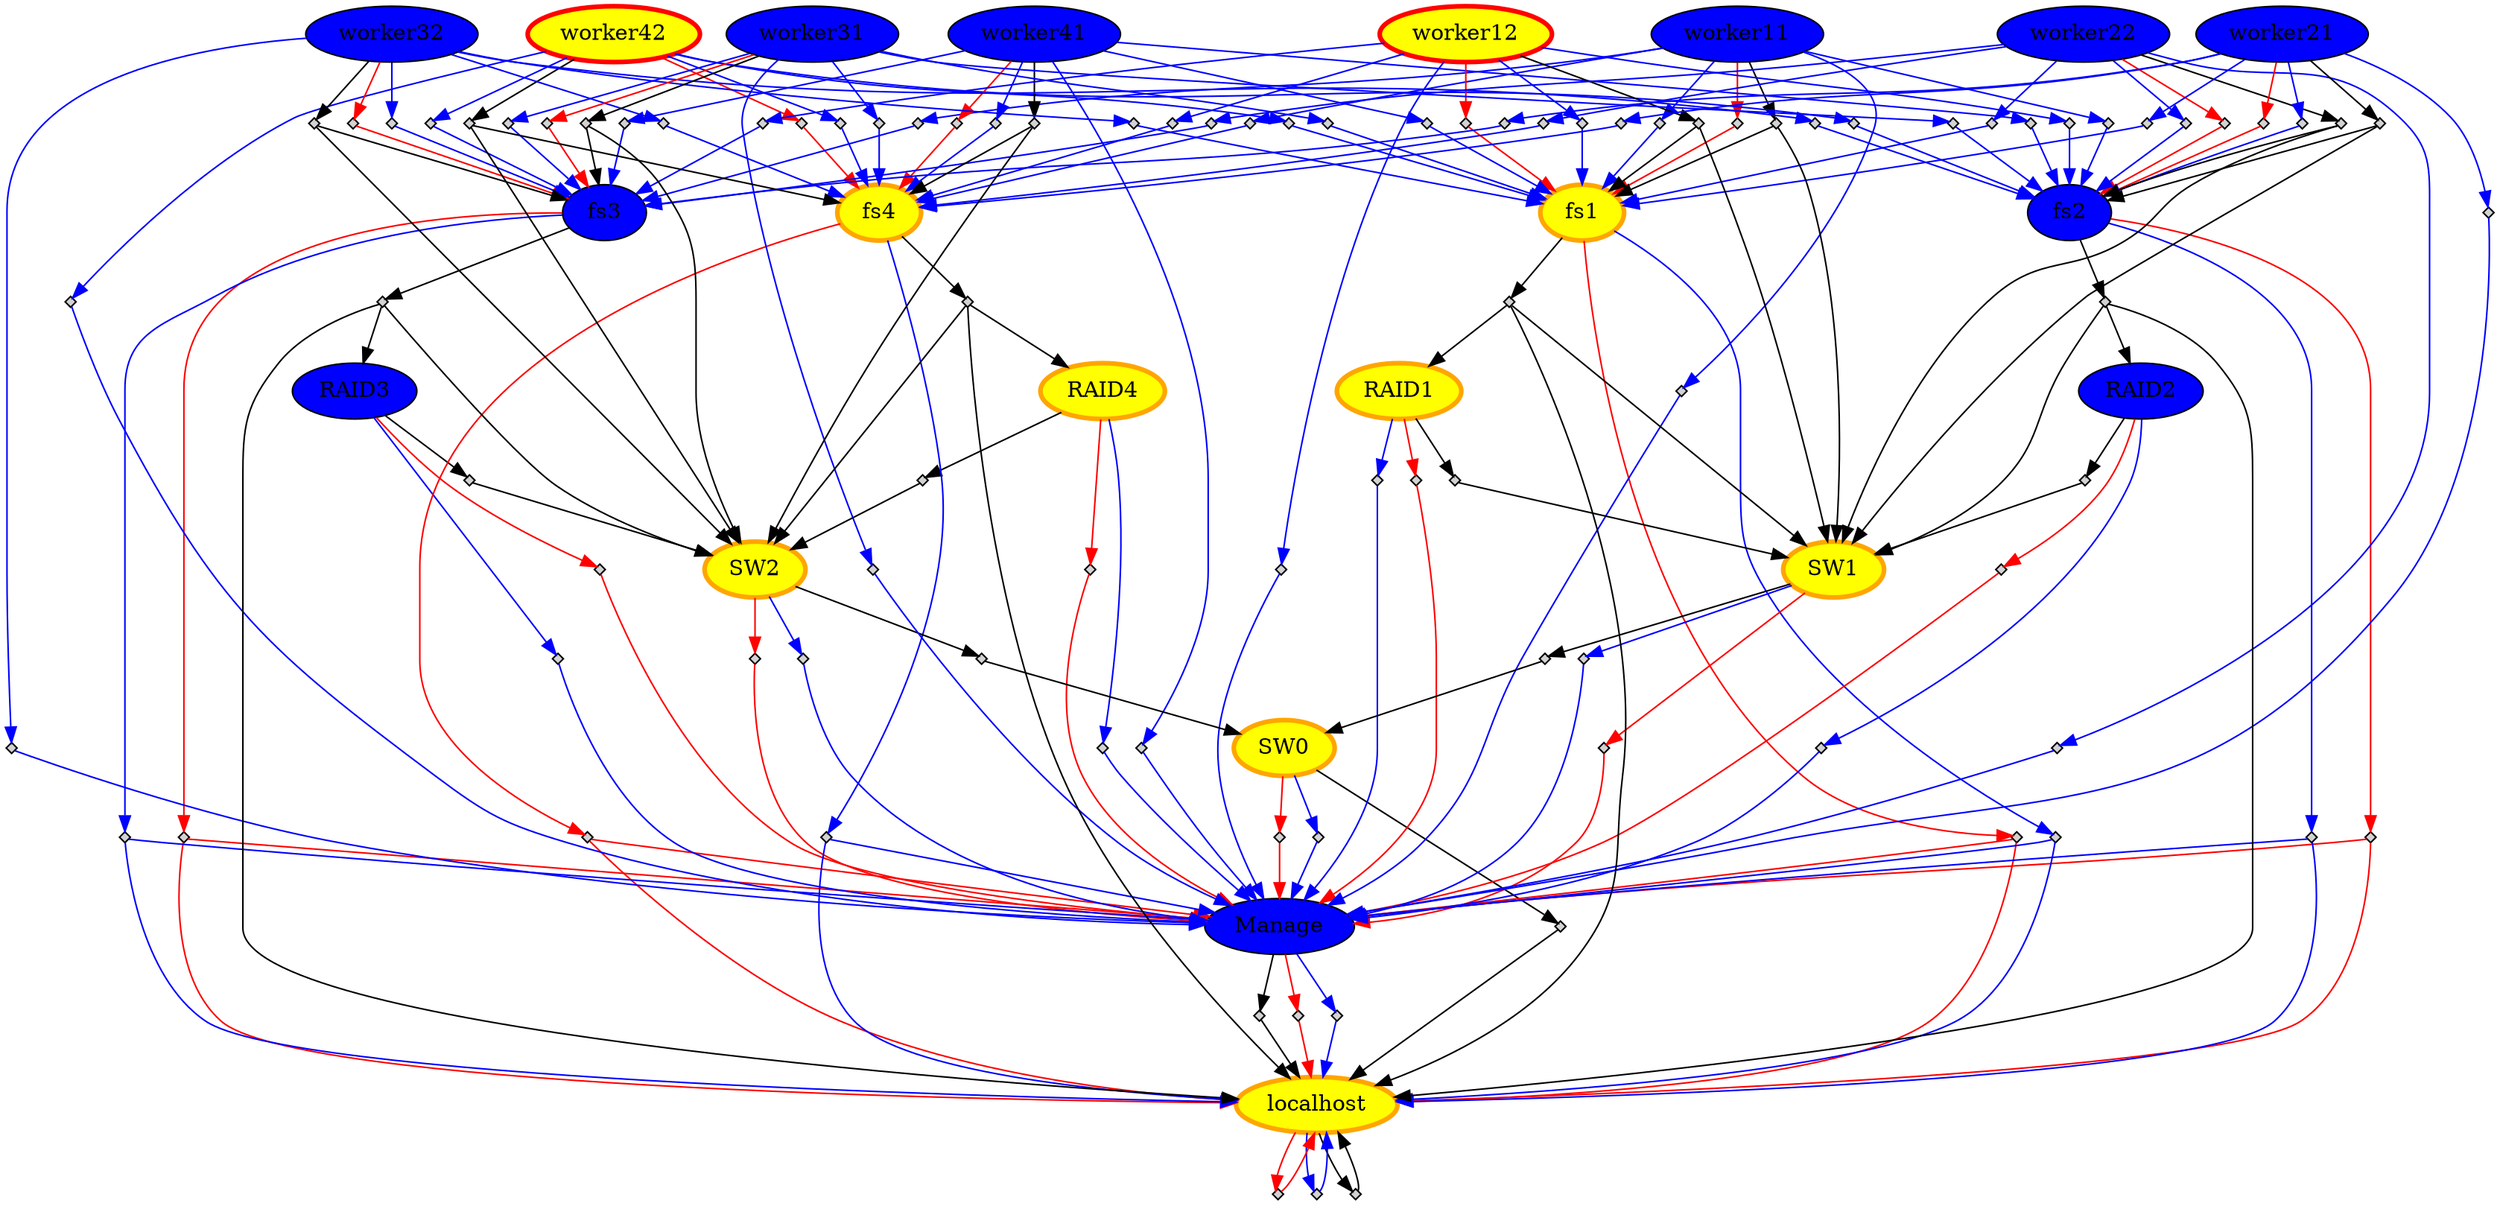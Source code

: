 digraph CN { 
"worker11" [style="filled"	 color=black, fillcolor= blue] ;
"fs1" [style="filled"	 color=orange, penwidth=3, fillcolor= yellow] ;
"worker42" [style="filled"	 color=red, penwidth=3, fillcolor= yellow] ;
"worker41" [style="filled"	 color=black, fillcolor= blue] ;
"Manage" [style="filled"	 color=black, fillcolor= blue] ;
"worker12" [style="filled"	 color=red, penwidth=3, fillcolor= yellow] ;
"worker32" [style="filled"	 color=black, fillcolor= blue] ;
"RAID4" [style="filled"	 color=orange, penwidth=3, fillcolor= yellow] ;
"fs2" [style="filled"	 color=black, fillcolor= blue] ;
"fs3" [style="filled"	 color=black, fillcolor= blue] ;
"RAID1" [style="filled"	 color=orange, penwidth=3, fillcolor= yellow] ;
"worker22" [style="filled"	 color=black, fillcolor= blue] ;
"RAID3" [style="filled"	 color=black, fillcolor= blue] ;
"RAID2" [style="filled"	 color=black, fillcolor= blue] ;
"SW1" [style="filled"	 color=orange, penwidth=3, fillcolor= yellow] ;
"fs4" [style="filled"	 color=orange, penwidth=3, fillcolor= yellow] ;
"localhost" [style="filled"	 color=orange, penwidth=3, fillcolor= yellow] ;
"SW2" [style="filled"	 color=orange, penwidth=3, fillcolor= yellow] ;
"SW0" [style="filled"	 color=orange, penwidth=3, fillcolor= yellow] ;
"worker31" [style="filled"	 color=black, fillcolor= blue] ;
"worker21" [style="filled"	 color=black, fillcolor= blue] ;
"worker11" -> "OR:ON:worker110" [color=red];
"OR:ON:worker110" [shape=diamond, style=filled, label="", height=.1, width=.1];
   "OR:ON:worker110" -> "fs1" [color=red];
"fs1" -> "OR:ON:fs10" [color=red];
"OR:ON:fs10" [shape=diamond, style=filled, label="", height=.1, width=.1];
   "OR:ON:fs10" -> "localhost" [color=red];
"OR:ON:fs10" -> "Manage" [color=red];
"worker42" -> "OR:ON:worker420" [color=red];
"OR:ON:worker420" [shape=diamond, style=filled, label="", height=.1, width=.1];
   "OR:ON:worker420" -> "fs4" [color=red];
"worker41" -> "OR:ON:worker410" [color=red];
"OR:ON:worker410" [shape=diamond, style=filled, label="", height=.1, width=.1];
   "OR:ON:worker410" -> "fs4" [color=red];
"Manage" -> "OR:ON:Manage0" [color=red];
"OR:ON:Manage0" [shape=diamond, style=filled, label="", height=.1, width=.1];
   "OR:ON:Manage0" -> "localhost" [color=red];
"worker12" -> "OR:ON:worker120" [color=red];
"OR:ON:worker120" [shape=diamond, style=filled, label="", height=.1, width=.1];
   "OR:ON:worker120" -> "fs1" [color=red];
"worker32" -> "OR:ON:worker320" [color=red];
"OR:ON:worker320" [shape=diamond, style=filled, label="", height=.1, width=.1];
   "OR:ON:worker320" -> "fs3" [color=red];
"RAID4" -> "OR:ON:RAID40" [color=red];
"OR:ON:RAID40" [shape=diamond, style=filled, label="", height=.1, width=.1];
   "OR:ON:RAID40" -> "Manage" [color=red];
"fs2" -> "OR:ON:fs20" [color=red];
"OR:ON:fs20" [shape=diamond, style=filled, label="", height=.1, width=.1];
   "OR:ON:fs20" -> "localhost" [color=red];
"OR:ON:fs20" -> "Manage" [color=red];
"fs3" -> "OR:ON:fs30" [color=red];
"OR:ON:fs30" [shape=diamond, style=filled, label="", height=.1, width=.1];
   "OR:ON:fs30" -> "localhost" [color=red];
"OR:ON:fs30" -> "Manage" [color=red];
"RAID1" -> "OR:ON:RAID10" [color=red];
"OR:ON:RAID10" [shape=diamond, style=filled, label="", height=.1, width=.1];
   "OR:ON:RAID10" -> "Manage" [color=red];
"worker22" -> "OR:ON:worker220" [color=red];
"OR:ON:worker220" [shape=diamond, style=filled, label="", height=.1, width=.1];
   "OR:ON:worker220" -> "fs2" [color=red];
"RAID3" -> "OR:ON:RAID30" [color=red];
"OR:ON:RAID30" [shape=diamond, style=filled, label="", height=.1, width=.1];
   "OR:ON:RAID30" -> "Manage" [color=red];
"RAID2" -> "OR:ON:RAID20" [color=red];
"OR:ON:RAID20" [shape=diamond, style=filled, label="", height=.1, width=.1];
   "OR:ON:RAID20" -> "Manage" [color=red];
"SW1" -> "OR:ON:SW10" [color=red];
"OR:ON:SW10" [shape=diamond, style=filled, label="", height=.1, width=.1];
   "OR:ON:SW10" -> "Manage" [color=red];
"fs4" -> "OR:ON:fs40" [color=red];
"OR:ON:fs40" [shape=diamond, style=filled, label="", height=.1, width=.1];
   "OR:ON:fs40" -> "localhost" [color=red];
"OR:ON:fs40" -> "Manage" [color=red];
"localhost" -> "OR:ON:localhost0" [color=red];
"OR:ON:localhost0" [shape=diamond, style=filled, label="", height=.1, width=.1];
   "OR:ON:localhost0" -> "localhost" [color=red];
"SW2" -> "OR:ON:SW20" [color=red];
"OR:ON:SW20" [shape=diamond, style=filled, label="", height=.1, width=.1];
   "OR:ON:SW20" -> "Manage" [color=red];
"SW0" -> "OR:ON:SW00" [color=red];
"OR:ON:SW00" [shape=diamond, style=filled, label="", height=.1, width=.1];
   "OR:ON:SW00" -> "Manage" [color=red];
"worker31" -> "OR:ON:worker310" [color=red];
"OR:ON:worker310" [shape=diamond, style=filled, label="", height=.1, width=.1];
   "OR:ON:worker310" -> "fs3" [color=red];
"worker21" -> "OR:ON:worker210" [color=red];
"OR:ON:worker210" [shape=diamond, style=filled, label="", height=.1, width=.1];
   "OR:ON:worker210" -> "fs2" [color=red];
"worker11" -> "OR:OFF:worker110" [color=blue];
"OR:OFF:worker110" [shape=diamond, style=filled, label="", height=.1, width=.1];
   "OR:OFF:worker110" -> "fs1" [color=blue] ;
"worker11" -> "OR:OFF:worker111" [color=blue];
"OR:OFF:worker111" [shape=diamond, style=filled, label="", height=.1, width=.1];
   "OR:OFF:worker111" -> "fs2" [color=blue] ;
"worker11" -> "OR:OFF:worker112" [color=blue];
"OR:OFF:worker112" [shape=diamond, style=filled, label="", height=.1, width=.1];
   "OR:OFF:worker112" -> "fs3" [color=blue] ;
"worker11" -> "OR:OFF:worker113" [color=blue];
"OR:OFF:worker113" [shape=diamond, style=filled, label="", height=.1, width=.1];
   "OR:OFF:worker113" -> "fs4" [color=blue] ;
"worker11" -> "OR:OFF:worker114" [color=blue];
"OR:OFF:worker114" [shape=diamond, style=filled, label="", height=.1, width=.1];
   "OR:OFF:worker114" -> "Manage" [color=blue] ;
"fs1" -> "OR:OFF:fs10" [color=blue];
"OR:OFF:fs10" [shape=diamond, style=filled, label="", height=.1, width=.1];
   "OR:OFF:fs10" -> "localhost" [color=blue] ;
"OR:OFF:fs10" -> "Manage" [color=blue] ;
"worker42" -> "OR:OFF:worker420" [color=blue];
"OR:OFF:worker420" [shape=diamond, style=filled, label="", height=.1, width=.1];
   "OR:OFF:worker420" -> "fs1" [color=blue] ;
"worker42" -> "OR:OFF:worker421" [color=blue];
"OR:OFF:worker421" [shape=diamond, style=filled, label="", height=.1, width=.1];
   "OR:OFF:worker421" -> "fs2" [color=blue] ;
"worker42" -> "OR:OFF:worker422" [color=blue];
"OR:OFF:worker422" [shape=diamond, style=filled, label="", height=.1, width=.1];
   "OR:OFF:worker422" -> "fs3" [color=blue] ;
"worker42" -> "OR:OFF:worker423" [color=blue];
"OR:OFF:worker423" [shape=diamond, style=filled, label="", height=.1, width=.1];
   "OR:OFF:worker423" -> "fs4" [color=blue] ;
"worker42" -> "OR:OFF:worker424" [color=blue];
"OR:OFF:worker424" [shape=diamond, style=filled, label="", height=.1, width=.1];
   "OR:OFF:worker424" -> "Manage" [color=blue] ;
"worker41" -> "OR:OFF:worker410" [color=blue];
"OR:OFF:worker410" [shape=diamond, style=filled, label="", height=.1, width=.1];
   "OR:OFF:worker410" -> "fs1" [color=blue] ;
"worker41" -> "OR:OFF:worker411" [color=blue];
"OR:OFF:worker411" [shape=diamond, style=filled, label="", height=.1, width=.1];
   "OR:OFF:worker411" -> "fs2" [color=blue] ;
"worker41" -> "OR:OFF:worker412" [color=blue];
"OR:OFF:worker412" [shape=diamond, style=filled, label="", height=.1, width=.1];
   "OR:OFF:worker412" -> "fs3" [color=blue] ;
"worker41" -> "OR:OFF:worker413" [color=blue];
"OR:OFF:worker413" [shape=diamond, style=filled, label="", height=.1, width=.1];
   "OR:OFF:worker413" -> "fs4" [color=blue] ;
"worker41" -> "OR:OFF:worker414" [color=blue];
"OR:OFF:worker414" [shape=diamond, style=filled, label="", height=.1, width=.1];
   "OR:OFF:worker414" -> "Manage" [color=blue] ;
"Manage" -> "OR:OFF:Manage0" [color=blue];
"OR:OFF:Manage0" [shape=diamond, style=filled, label="", height=.1, width=.1];
   "OR:OFF:Manage0" -> "localhost" [color=blue] ;
"worker12" -> "OR:OFF:worker120" [color=blue];
"OR:OFF:worker120" [shape=diamond, style=filled, label="", height=.1, width=.1];
   "OR:OFF:worker120" -> "fs1" [color=blue] ;
"worker12" -> "OR:OFF:worker121" [color=blue];
"OR:OFF:worker121" [shape=diamond, style=filled, label="", height=.1, width=.1];
   "OR:OFF:worker121" -> "fs2" [color=blue] ;
"worker12" -> "OR:OFF:worker122" [color=blue];
"OR:OFF:worker122" [shape=diamond, style=filled, label="", height=.1, width=.1];
   "OR:OFF:worker122" -> "fs3" [color=blue] ;
"worker12" -> "OR:OFF:worker123" [color=blue];
"OR:OFF:worker123" [shape=diamond, style=filled, label="", height=.1, width=.1];
   "OR:OFF:worker123" -> "fs4" [color=blue] ;
"worker12" -> "OR:OFF:worker124" [color=blue];
"OR:OFF:worker124" [shape=diamond, style=filled, label="", height=.1, width=.1];
   "OR:OFF:worker124" -> "Manage" [color=blue] ;
"worker32" -> "OR:OFF:worker320" [color=blue];
"OR:OFF:worker320" [shape=diamond, style=filled, label="", height=.1, width=.1];
   "OR:OFF:worker320" -> "fs1" [color=blue] ;
"worker32" -> "OR:OFF:worker321" [color=blue];
"OR:OFF:worker321" [shape=diamond, style=filled, label="", height=.1, width=.1];
   "OR:OFF:worker321" -> "fs2" [color=blue] ;
"worker32" -> "OR:OFF:worker322" [color=blue];
"OR:OFF:worker322" [shape=diamond, style=filled, label="", height=.1, width=.1];
   "OR:OFF:worker322" -> "fs3" [color=blue] ;
"worker32" -> "OR:OFF:worker323" [color=blue];
"OR:OFF:worker323" [shape=diamond, style=filled, label="", height=.1, width=.1];
   "OR:OFF:worker323" -> "fs4" [color=blue] ;
"worker32" -> "OR:OFF:worker324" [color=blue];
"OR:OFF:worker324" [shape=diamond, style=filled, label="", height=.1, width=.1];
   "OR:OFF:worker324" -> "Manage" [color=blue] ;
"RAID4" -> "OR:OFF:RAID40" [color=blue];
"OR:OFF:RAID40" [shape=diamond, style=filled, label="", height=.1, width=.1];
   "OR:OFF:RAID40" -> "Manage" [color=blue] ;
"fs2" -> "OR:OFF:fs20" [color=blue];
"OR:OFF:fs20" [shape=diamond, style=filled, label="", height=.1, width=.1];
   "OR:OFF:fs20" -> "localhost" [color=blue] ;
"OR:OFF:fs20" -> "Manage" [color=blue] ;
"fs3" -> "OR:OFF:fs30" [color=blue];
"OR:OFF:fs30" [shape=diamond, style=filled, label="", height=.1, width=.1];
   "OR:OFF:fs30" -> "localhost" [color=blue] ;
"OR:OFF:fs30" -> "Manage" [color=blue] ;
"RAID1" -> "OR:OFF:RAID10" [color=blue];
"OR:OFF:RAID10" [shape=diamond, style=filled, label="", height=.1, width=.1];
   "OR:OFF:RAID10" -> "Manage" [color=blue] ;
"worker22" -> "OR:OFF:worker220" [color=blue];
"OR:OFF:worker220" [shape=diamond, style=filled, label="", height=.1, width=.1];
   "OR:OFF:worker220" -> "fs1" [color=blue] ;
"worker22" -> "OR:OFF:worker221" [color=blue];
"OR:OFF:worker221" [shape=diamond, style=filled, label="", height=.1, width=.1];
   "OR:OFF:worker221" -> "fs2" [color=blue] ;
"worker22" -> "OR:OFF:worker222" [color=blue];
"OR:OFF:worker222" [shape=diamond, style=filled, label="", height=.1, width=.1];
   "OR:OFF:worker222" -> "fs3" [color=blue] ;
"worker22" -> "OR:OFF:worker223" [color=blue];
"OR:OFF:worker223" [shape=diamond, style=filled, label="", height=.1, width=.1];
   "OR:OFF:worker223" -> "fs4" [color=blue] ;
"worker22" -> "OR:OFF:worker224" [color=blue];
"OR:OFF:worker224" [shape=diamond, style=filled, label="", height=.1, width=.1];
   "OR:OFF:worker224" -> "Manage" [color=blue] ;
"RAID3" -> "OR:OFF:RAID30" [color=blue];
"OR:OFF:RAID30" [shape=diamond, style=filled, label="", height=.1, width=.1];
   "OR:OFF:RAID30" -> "Manage" [color=blue] ;
"RAID2" -> "OR:OFF:RAID20" [color=blue];
"OR:OFF:RAID20" [shape=diamond, style=filled, label="", height=.1, width=.1];
   "OR:OFF:RAID20" -> "Manage" [color=blue] ;
"SW1" -> "OR:OFF:SW10" [color=blue];
"OR:OFF:SW10" [shape=diamond, style=filled, label="", height=.1, width=.1];
   "OR:OFF:SW10" -> "Manage" [color=blue] ;
"fs4" -> "OR:OFF:fs40" [color=blue];
"OR:OFF:fs40" [shape=diamond, style=filled, label="", height=.1, width=.1];
   "OR:OFF:fs40" -> "localhost" [color=blue] ;
"OR:OFF:fs40" -> "Manage" [color=blue] ;
"localhost" -> "OR:OFF:localhost0" [color=blue];
"OR:OFF:localhost0" [shape=diamond, style=filled, label="", height=.1, width=.1];
   "OR:OFF:localhost0" -> "localhost" [color=blue] ;
"SW2" -> "OR:OFF:SW20" [color=blue];
"OR:OFF:SW20" [shape=diamond, style=filled, label="", height=.1, width=.1];
   "OR:OFF:SW20" -> "Manage" [color=blue] ;
"SW0" -> "OR:OFF:SW00" [color=blue];
"OR:OFF:SW00" [shape=diamond, style=filled, label="", height=.1, width=.1];
   "OR:OFF:SW00" -> "Manage" [color=blue] ;
"worker31" -> "OR:OFF:worker310" [color=blue];
"OR:OFF:worker310" [shape=diamond, style=filled, label="", height=.1, width=.1];
   "OR:OFF:worker310" -> "fs1" [color=blue] ;
"worker31" -> "OR:OFF:worker311" [color=blue];
"OR:OFF:worker311" [shape=diamond, style=filled, label="", height=.1, width=.1];
   "OR:OFF:worker311" -> "fs2" [color=blue] ;
"worker31" -> "OR:OFF:worker312" [color=blue];
"OR:OFF:worker312" [shape=diamond, style=filled, label="", height=.1, width=.1];
   "OR:OFF:worker312" -> "fs3" [color=blue] ;
"worker31" -> "OR:OFF:worker313" [color=blue];
"OR:OFF:worker313" [shape=diamond, style=filled, label="", height=.1, width=.1];
   "OR:OFF:worker313" -> "fs4" [color=blue] ;
"worker31" -> "OR:OFF:worker314" [color=blue];
"OR:OFF:worker314" [shape=diamond, style=filled, label="", height=.1, width=.1];
   "OR:OFF:worker314" -> "Manage" [color=blue] ;
"worker21" -> "OR:OFF:worker210" [color=blue];
"OR:OFF:worker210" [shape=diamond, style=filled, label="", height=.1, width=.1];
   "OR:OFF:worker210" -> "fs1" [color=blue] ;
"worker21" -> "OR:OFF:worker211" [color=blue];
"OR:OFF:worker211" [shape=diamond, style=filled, label="", height=.1, width=.1];
   "OR:OFF:worker211" -> "fs2" [color=blue] ;
"worker21" -> "OR:OFF:worker212" [color=blue];
"OR:OFF:worker212" [shape=diamond, style=filled, label="", height=.1, width=.1];
   "OR:OFF:worker212" -> "fs3" [color=blue] ;
"worker21" -> "OR:OFF:worker213" [color=blue];
"OR:OFF:worker213" [shape=diamond, style=filled, label="", height=.1, width=.1];
   "OR:OFF:worker213" -> "fs4" [color=blue] ;
"worker21" -> "OR:OFF:worker214" [color=blue];
"OR:OFF:worker214" [shape=diamond, style=filled, label="", height=.1, width=.1];
   "OR:OFF:worker214" -> "Manage" [color=blue] ;
"worker11" -> "OR:RUN:worker110";
"OR:RUN:worker110" [shape=diamond, style=filled, label="", height=.1, width=.1];
   "OR:RUN:worker110" -> "fs1";
"OR:RUN:worker110" -> "SW1";
"fs1" -> "OR:RUN:fs10";
"OR:RUN:fs10" [shape=diamond, style=filled, label="", height=.1, width=.1];
   "OR:RUN:fs10" -> "localhost";
"OR:RUN:fs10" -> "RAID1";
"OR:RUN:fs10" -> "SW1";
"worker42" -> "OR:RUN:worker420";
"OR:RUN:worker420" [shape=diamond, style=filled, label="", height=.1, width=.1];
   "OR:RUN:worker420" -> "fs4";
"OR:RUN:worker420" -> "SW2";
"worker41" -> "OR:RUN:worker410";
"OR:RUN:worker410" [shape=diamond, style=filled, label="", height=.1, width=.1];
   "OR:RUN:worker410" -> "fs4";
"OR:RUN:worker410" -> "SW2";
"Manage" -> "OR:RUN:Manage0";
"OR:RUN:Manage0" [shape=diamond, style=filled, label="", height=.1, width=.1];
   "OR:RUN:Manage0" -> "localhost";
"worker12" -> "OR:RUN:worker120";
"OR:RUN:worker120" [shape=diamond, style=filled, label="", height=.1, width=.1];
   "OR:RUN:worker120" -> "fs1";
"OR:RUN:worker120" -> "SW1";
"worker32" -> "OR:RUN:worker320";
"OR:RUN:worker320" [shape=diamond, style=filled, label="", height=.1, width=.1];
   "OR:RUN:worker320" -> "fs3";
"OR:RUN:worker320" -> "SW2";
"RAID4" -> "OR:RUN:RAID40";
"OR:RUN:RAID40" [shape=diamond, style=filled, label="", height=.1, width=.1];
   "OR:RUN:RAID40" -> "SW2";
"fs2" -> "OR:RUN:fs20";
"OR:RUN:fs20" [shape=diamond, style=filled, label="", height=.1, width=.1];
   "OR:RUN:fs20" -> "localhost";
"OR:RUN:fs20" -> "RAID2";
"OR:RUN:fs20" -> "SW1";
"fs3" -> "OR:RUN:fs30";
"OR:RUN:fs30" [shape=diamond, style=filled, label="", height=.1, width=.1];
   "OR:RUN:fs30" -> "localhost";
"OR:RUN:fs30" -> "RAID3";
"OR:RUN:fs30" -> "SW2";
"RAID1" -> "OR:RUN:RAID10";
"OR:RUN:RAID10" [shape=diamond, style=filled, label="", height=.1, width=.1];
   "OR:RUN:RAID10" -> "SW1";
"worker22" -> "OR:RUN:worker220";
"OR:RUN:worker220" [shape=diamond, style=filled, label="", height=.1, width=.1];
   "OR:RUN:worker220" -> "fs2";
"OR:RUN:worker220" -> "SW1";
"RAID3" -> "OR:RUN:RAID30";
"OR:RUN:RAID30" [shape=diamond, style=filled, label="", height=.1, width=.1];
   "OR:RUN:RAID30" -> "SW2";
"RAID2" -> "OR:RUN:RAID20";
"OR:RUN:RAID20" [shape=diamond, style=filled, label="", height=.1, width=.1];
   "OR:RUN:RAID20" -> "SW1";
"SW1" -> "OR:RUN:SW10";
"OR:RUN:SW10" [shape=diamond, style=filled, label="", height=.1, width=.1];
   "OR:RUN:SW10" -> "SW0";
"fs4" -> "OR:RUN:fs40";
"OR:RUN:fs40" [shape=diamond, style=filled, label="", height=.1, width=.1];
   "OR:RUN:fs40" -> "localhost";
"OR:RUN:fs40" -> "RAID4";
"OR:RUN:fs40" -> "SW2";
"localhost" -> "OR:RUN:localhost0";
"OR:RUN:localhost0" [shape=diamond, style=filled, label="", height=.1, width=.1];
   "OR:RUN:localhost0" -> "localhost";
"SW2" -> "OR:RUN:SW20";
"OR:RUN:SW20" [shape=diamond, style=filled, label="", height=.1, width=.1];
   "OR:RUN:SW20" -> "SW0";
"SW0" -> "OR:RUN:SW00";
"OR:RUN:SW00" [shape=diamond, style=filled, label="", height=.1, width=.1];
   "OR:RUN:SW00" -> "localhost";
"worker31" -> "OR:RUN:worker310";
"OR:RUN:worker310" [shape=diamond, style=filled, label="", height=.1, width=.1];
   "OR:RUN:worker310" -> "fs3";
"OR:RUN:worker310" -> "SW2";
"worker21" -> "OR:RUN:worker210";
"OR:RUN:worker210" [shape=diamond, style=filled, label="", height=.1, width=.1];
   "OR:RUN:worker210" -> "fs2";
"OR:RUN:worker210" -> "SW1";
}

